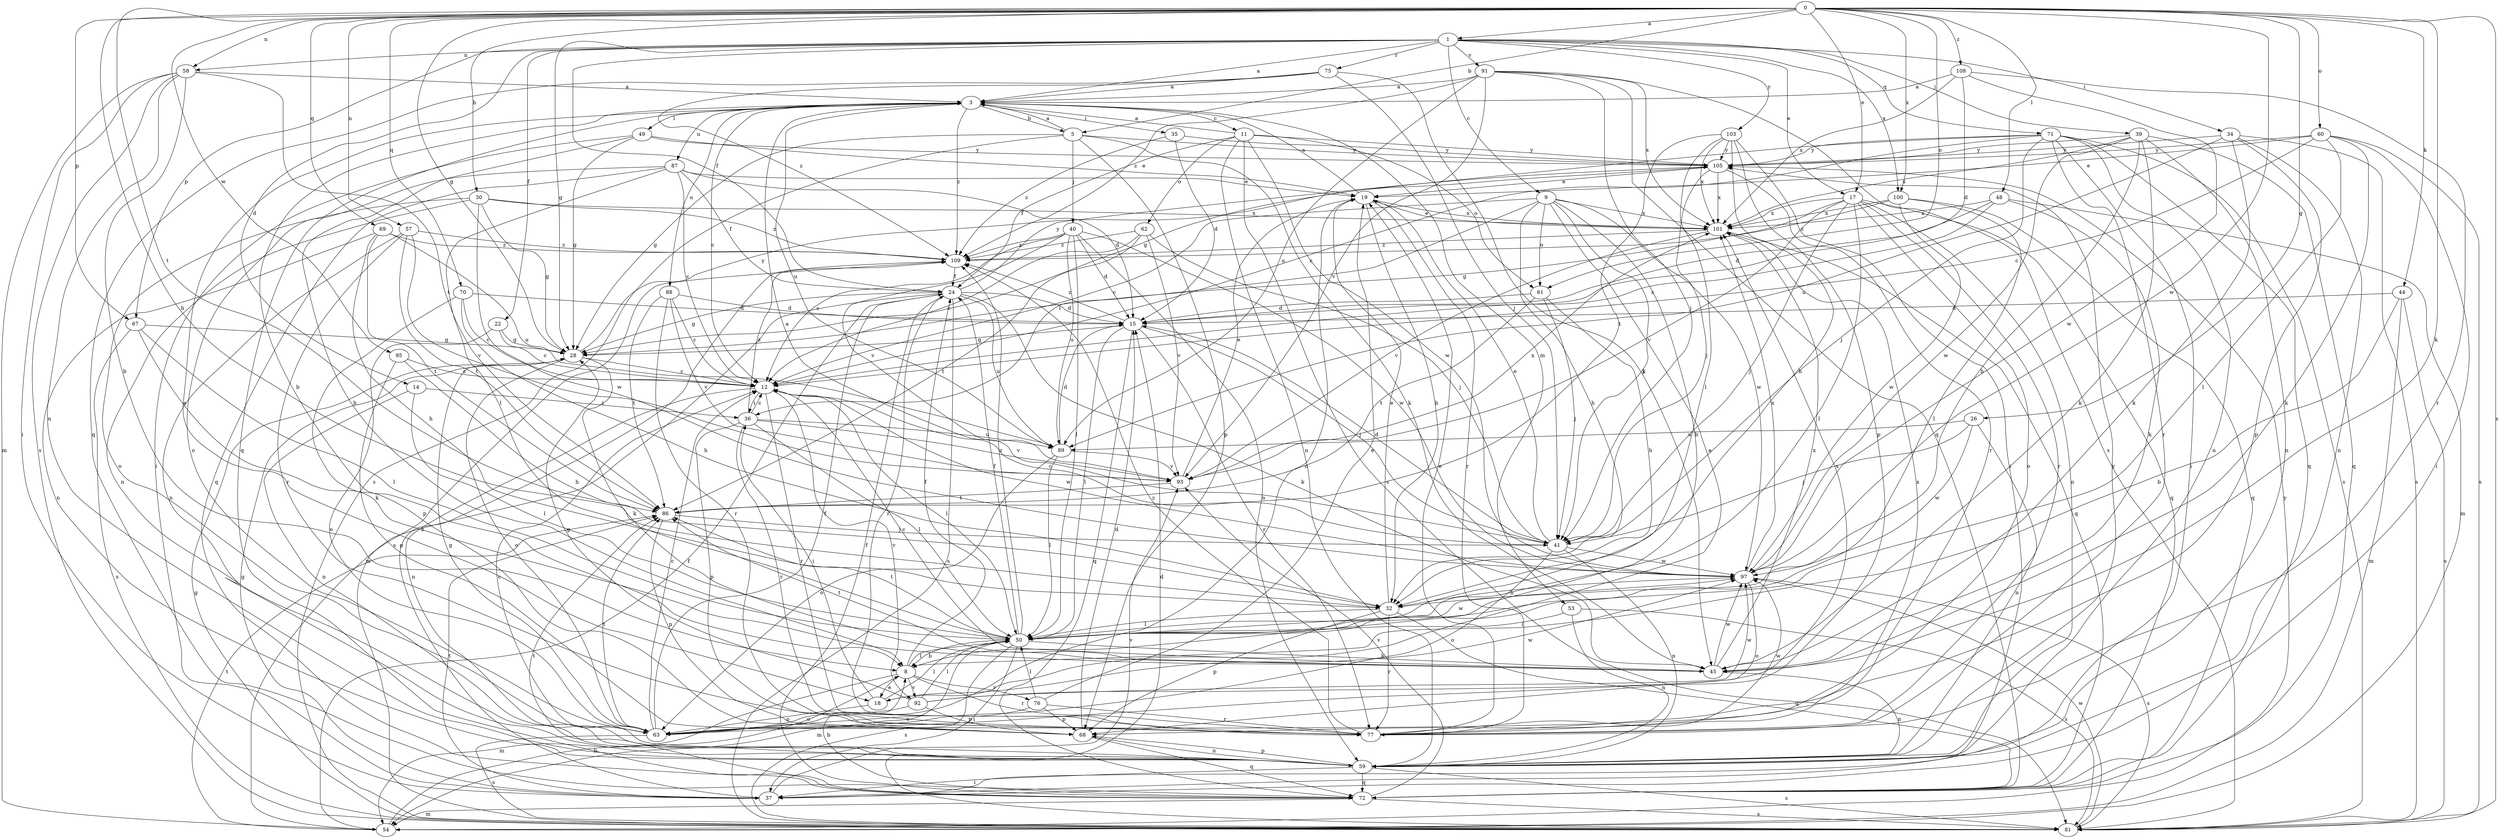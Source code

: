 strict digraph  {
0;
1;
3;
5;
8;
9;
11;
12;
14;
15;
17;
18;
19;
22;
24;
26;
28;
30;
32;
34;
35;
36;
37;
39;
40;
41;
44;
45;
48;
49;
50;
53;
54;
57;
58;
59;
60;
61;
62;
63;
67;
68;
69;
70;
71;
72;
75;
76;
77;
81;
86;
87;
88;
89;
91;
92;
93;
95;
97;
100;
101;
103;
105;
108;
109;
0 -> 1  [label=a];
0 -> 5  [label=b];
0 -> 17  [label=e];
0 -> 26  [label=g];
0 -> 28  [label=g];
0 -> 30  [label=h];
0 -> 32  [label=h];
0 -> 44  [label=k];
0 -> 45  [label=k];
0 -> 48  [label=l];
0 -> 57  [label=n];
0 -> 58  [label=n];
0 -> 60  [label=o];
0 -> 61  [label=o];
0 -> 67  [label=p];
0 -> 69  [label=q];
0 -> 70  [label=q];
0 -> 81  [label=s];
0 -> 86  [label=t];
0 -> 95  [label=w];
0 -> 97  [label=w];
0 -> 100  [label=x];
0 -> 108  [label=z];
1 -> 3  [label=a];
1 -> 9  [label=c];
1 -> 14  [label=d];
1 -> 17  [label=e];
1 -> 22  [label=f];
1 -> 24  [label=f];
1 -> 28  [label=g];
1 -> 34  [label=i];
1 -> 39  [label=j];
1 -> 58  [label=n];
1 -> 67  [label=p];
1 -> 71  [label=q];
1 -> 75  [label=r];
1 -> 91  [label=v];
1 -> 100  [label=x];
1 -> 103  [label=y];
3 -> 5  [label=b];
3 -> 8  [label=b];
3 -> 11  [label=c];
3 -> 12  [label=c];
3 -> 18  [label=e];
3 -> 35  [label=i];
3 -> 49  [label=l];
3 -> 53  [label=m];
3 -> 72  [label=q];
3 -> 87  [label=u];
3 -> 88  [label=u];
3 -> 89  [label=u];
3 -> 109  [label=z];
5 -> 3  [label=a];
5 -> 28  [label=g];
5 -> 40  [label=j];
5 -> 45  [label=k];
5 -> 68  [label=p];
5 -> 81  [label=s];
5 -> 105  [label=y];
8 -> 18  [label=e];
8 -> 24  [label=f];
8 -> 50  [label=l];
8 -> 54  [label=m];
8 -> 76  [label=r];
8 -> 77  [label=r];
8 -> 92  [label=v];
9 -> 8  [label=b];
9 -> 12  [label=c];
9 -> 18  [label=e];
9 -> 32  [label=h];
9 -> 36  [label=i];
9 -> 41  [label=j];
9 -> 61  [label=o];
9 -> 97  [label=w];
9 -> 101  [label=x];
11 -> 3  [label=a];
11 -> 24  [label=f];
11 -> 59  [label=n];
11 -> 61  [label=o];
11 -> 62  [label=o];
11 -> 81  [label=s];
11 -> 97  [label=w];
11 -> 105  [label=y];
12 -> 36  [label=i];
12 -> 50  [label=l];
12 -> 59  [label=n];
12 -> 77  [label=r];
12 -> 92  [label=v];
12 -> 97  [label=w];
14 -> 36  [label=i];
14 -> 50  [label=l];
14 -> 59  [label=n];
15 -> 28  [label=g];
15 -> 41  [label=j];
15 -> 50  [label=l];
15 -> 72  [label=q];
15 -> 77  [label=r];
15 -> 109  [label=z];
17 -> 28  [label=g];
17 -> 41  [label=j];
17 -> 50  [label=l];
17 -> 59  [label=n];
17 -> 63  [label=o];
17 -> 72  [label=q];
17 -> 77  [label=r];
17 -> 93  [label=v];
17 -> 101  [label=x];
18 -> 36  [label=i];
18 -> 50  [label=l];
18 -> 63  [label=o];
18 -> 97  [label=w];
19 -> 3  [label=a];
19 -> 32  [label=h];
19 -> 63  [label=o];
19 -> 77  [label=r];
19 -> 101  [label=x];
22 -> 12  [label=c];
22 -> 28  [label=g];
22 -> 63  [label=o];
24 -> 15  [label=d];
24 -> 28  [label=g];
24 -> 45  [label=k];
24 -> 54  [label=m];
24 -> 77  [label=r];
24 -> 81  [label=s];
24 -> 89  [label=u];
24 -> 105  [label=y];
26 -> 41  [label=j];
26 -> 59  [label=n];
26 -> 89  [label=u];
26 -> 97  [label=w];
28 -> 12  [label=c];
28 -> 45  [label=k];
28 -> 63  [label=o];
28 -> 105  [label=y];
30 -> 28  [label=g];
30 -> 59  [label=n];
30 -> 63  [label=o];
30 -> 97  [label=w];
30 -> 101  [label=x];
30 -> 109  [label=z];
32 -> 19  [label=e];
32 -> 50  [label=l];
32 -> 68  [label=p];
32 -> 72  [label=q];
32 -> 77  [label=r];
34 -> 45  [label=k];
34 -> 59  [label=n];
34 -> 68  [label=p];
34 -> 81  [label=s];
34 -> 89  [label=u];
34 -> 105  [label=y];
35 -> 15  [label=d];
35 -> 105  [label=y];
35 -> 109  [label=z];
36 -> 12  [label=c];
36 -> 50  [label=l];
36 -> 68  [label=p];
36 -> 77  [label=r];
36 -> 89  [label=u];
36 -> 93  [label=v];
36 -> 109  [label=z];
37 -> 28  [label=g];
37 -> 86  [label=t];
37 -> 93  [label=v];
37 -> 109  [label=z];
39 -> 32  [label=h];
39 -> 45  [label=k];
39 -> 59  [label=n];
39 -> 72  [label=q];
39 -> 97  [label=w];
39 -> 101  [label=x];
39 -> 105  [label=y];
40 -> 12  [label=c];
40 -> 15  [label=d];
40 -> 50  [label=l];
40 -> 59  [label=n];
40 -> 89  [label=u];
40 -> 93  [label=v];
40 -> 97  [label=w];
40 -> 109  [label=z];
41 -> 3  [label=a];
41 -> 12  [label=c];
41 -> 15  [label=d];
41 -> 19  [label=e];
41 -> 59  [label=n];
41 -> 63  [label=o];
41 -> 97  [label=w];
44 -> 8  [label=b];
44 -> 15  [label=d];
44 -> 54  [label=m];
44 -> 81  [label=s];
45 -> 12  [label=c];
45 -> 59  [label=n];
45 -> 86  [label=t];
45 -> 97  [label=w];
45 -> 101  [label=x];
48 -> 12  [label=c];
48 -> 15  [label=d];
48 -> 45  [label=k];
48 -> 54  [label=m];
48 -> 101  [label=x];
49 -> 8  [label=b];
49 -> 19  [label=e];
49 -> 28  [label=g];
49 -> 37  [label=i];
49 -> 105  [label=y];
50 -> 8  [label=b];
50 -> 24  [label=f];
50 -> 37  [label=i];
50 -> 45  [label=k];
50 -> 54  [label=m];
50 -> 81  [label=s];
50 -> 86  [label=t];
50 -> 97  [label=w];
50 -> 109  [label=z];
53 -> 50  [label=l];
53 -> 59  [label=n];
53 -> 81  [label=s];
54 -> 8  [label=b];
54 -> 24  [label=f];
54 -> 86  [label=t];
54 -> 105  [label=y];
57 -> 59  [label=n];
57 -> 77  [label=r];
57 -> 86  [label=t];
57 -> 93  [label=v];
57 -> 109  [label=z];
58 -> 3  [label=a];
58 -> 8  [label=b];
58 -> 37  [label=i];
58 -> 54  [label=m];
58 -> 59  [label=n];
58 -> 81  [label=s];
58 -> 86  [label=t];
59 -> 12  [label=c];
59 -> 37  [label=i];
59 -> 68  [label=p];
59 -> 72  [label=q];
59 -> 81  [label=s];
59 -> 105  [label=y];
60 -> 12  [label=c];
60 -> 19  [label=e];
60 -> 37  [label=i];
60 -> 45  [label=k];
60 -> 50  [label=l];
60 -> 81  [label=s];
60 -> 105  [label=y];
61 -> 15  [label=d];
61 -> 32  [label=h];
61 -> 41  [label=j];
61 -> 86  [label=t];
62 -> 12  [label=c];
62 -> 41  [label=j];
62 -> 86  [label=t];
62 -> 93  [label=v];
62 -> 109  [label=z];
63 -> 12  [label=c];
63 -> 24  [label=f];
63 -> 28  [label=g];
63 -> 81  [label=s];
63 -> 86  [label=t];
67 -> 28  [label=g];
67 -> 45  [label=k];
67 -> 50  [label=l];
67 -> 81  [label=s];
68 -> 15  [label=d];
68 -> 59  [label=n];
68 -> 72  [label=q];
69 -> 32  [label=h];
69 -> 59  [label=n];
69 -> 86  [label=t];
69 -> 89  [label=u];
69 -> 109  [label=z];
70 -> 12  [label=c];
70 -> 15  [label=d];
70 -> 32  [label=h];
70 -> 68  [label=p];
71 -> 12  [label=c];
71 -> 28  [label=g];
71 -> 37  [label=i];
71 -> 41  [label=j];
71 -> 59  [label=n];
71 -> 72  [label=q];
71 -> 77  [label=r];
71 -> 81  [label=s];
71 -> 105  [label=y];
72 -> 8  [label=b];
72 -> 24  [label=f];
72 -> 54  [label=m];
72 -> 81  [label=s];
72 -> 86  [label=t];
72 -> 93  [label=v];
75 -> 3  [label=a];
75 -> 41  [label=j];
75 -> 45  [label=k];
75 -> 72  [label=q];
75 -> 109  [label=z];
76 -> 19  [label=e];
76 -> 50  [label=l];
76 -> 63  [label=o];
76 -> 68  [label=p];
76 -> 77  [label=r];
77 -> 19  [label=e];
77 -> 97  [label=w];
77 -> 101  [label=x];
77 -> 109  [label=z];
81 -> 15  [label=d];
81 -> 28  [label=g];
81 -> 97  [label=w];
86 -> 41  [label=j];
86 -> 68  [label=p];
87 -> 12  [label=c];
87 -> 15  [label=d];
87 -> 19  [label=e];
87 -> 24  [label=f];
87 -> 50  [label=l];
87 -> 63  [label=o];
87 -> 72  [label=q];
88 -> 12  [label=c];
88 -> 15  [label=d];
88 -> 77  [label=r];
88 -> 86  [label=t];
88 -> 93  [label=v];
89 -> 15  [label=d];
89 -> 50  [label=l];
89 -> 63  [label=o];
89 -> 93  [label=v];
91 -> 3  [label=a];
91 -> 41  [label=j];
91 -> 72  [label=q];
91 -> 81  [label=s];
91 -> 89  [label=u];
91 -> 93  [label=v];
91 -> 101  [label=x];
91 -> 109  [label=z];
92 -> 28  [label=g];
92 -> 50  [label=l];
92 -> 63  [label=o];
92 -> 68  [label=p];
92 -> 97  [label=w];
92 -> 101  [label=x];
93 -> 19  [label=e];
93 -> 86  [label=t];
93 -> 101  [label=x];
95 -> 12  [label=c];
95 -> 32  [label=h];
95 -> 68  [label=p];
97 -> 32  [label=h];
97 -> 63  [label=o];
97 -> 81  [label=s];
97 -> 101  [label=x];
100 -> 50  [label=l];
100 -> 72  [label=q];
100 -> 97  [label=w];
100 -> 101  [label=x];
100 -> 109  [label=z];
101 -> 19  [label=e];
101 -> 72  [label=q];
101 -> 93  [label=v];
101 -> 109  [label=z];
103 -> 32  [label=h];
103 -> 37  [label=i];
103 -> 50  [label=l];
103 -> 68  [label=p];
103 -> 86  [label=t];
103 -> 101  [label=x];
103 -> 105  [label=y];
105 -> 19  [label=e];
105 -> 41  [label=j];
105 -> 77  [label=r];
105 -> 101  [label=x];
108 -> 3  [label=a];
108 -> 15  [label=d];
108 -> 77  [label=r];
108 -> 97  [label=w];
108 -> 101  [label=x];
109 -> 24  [label=f];
109 -> 81  [label=s];
}
